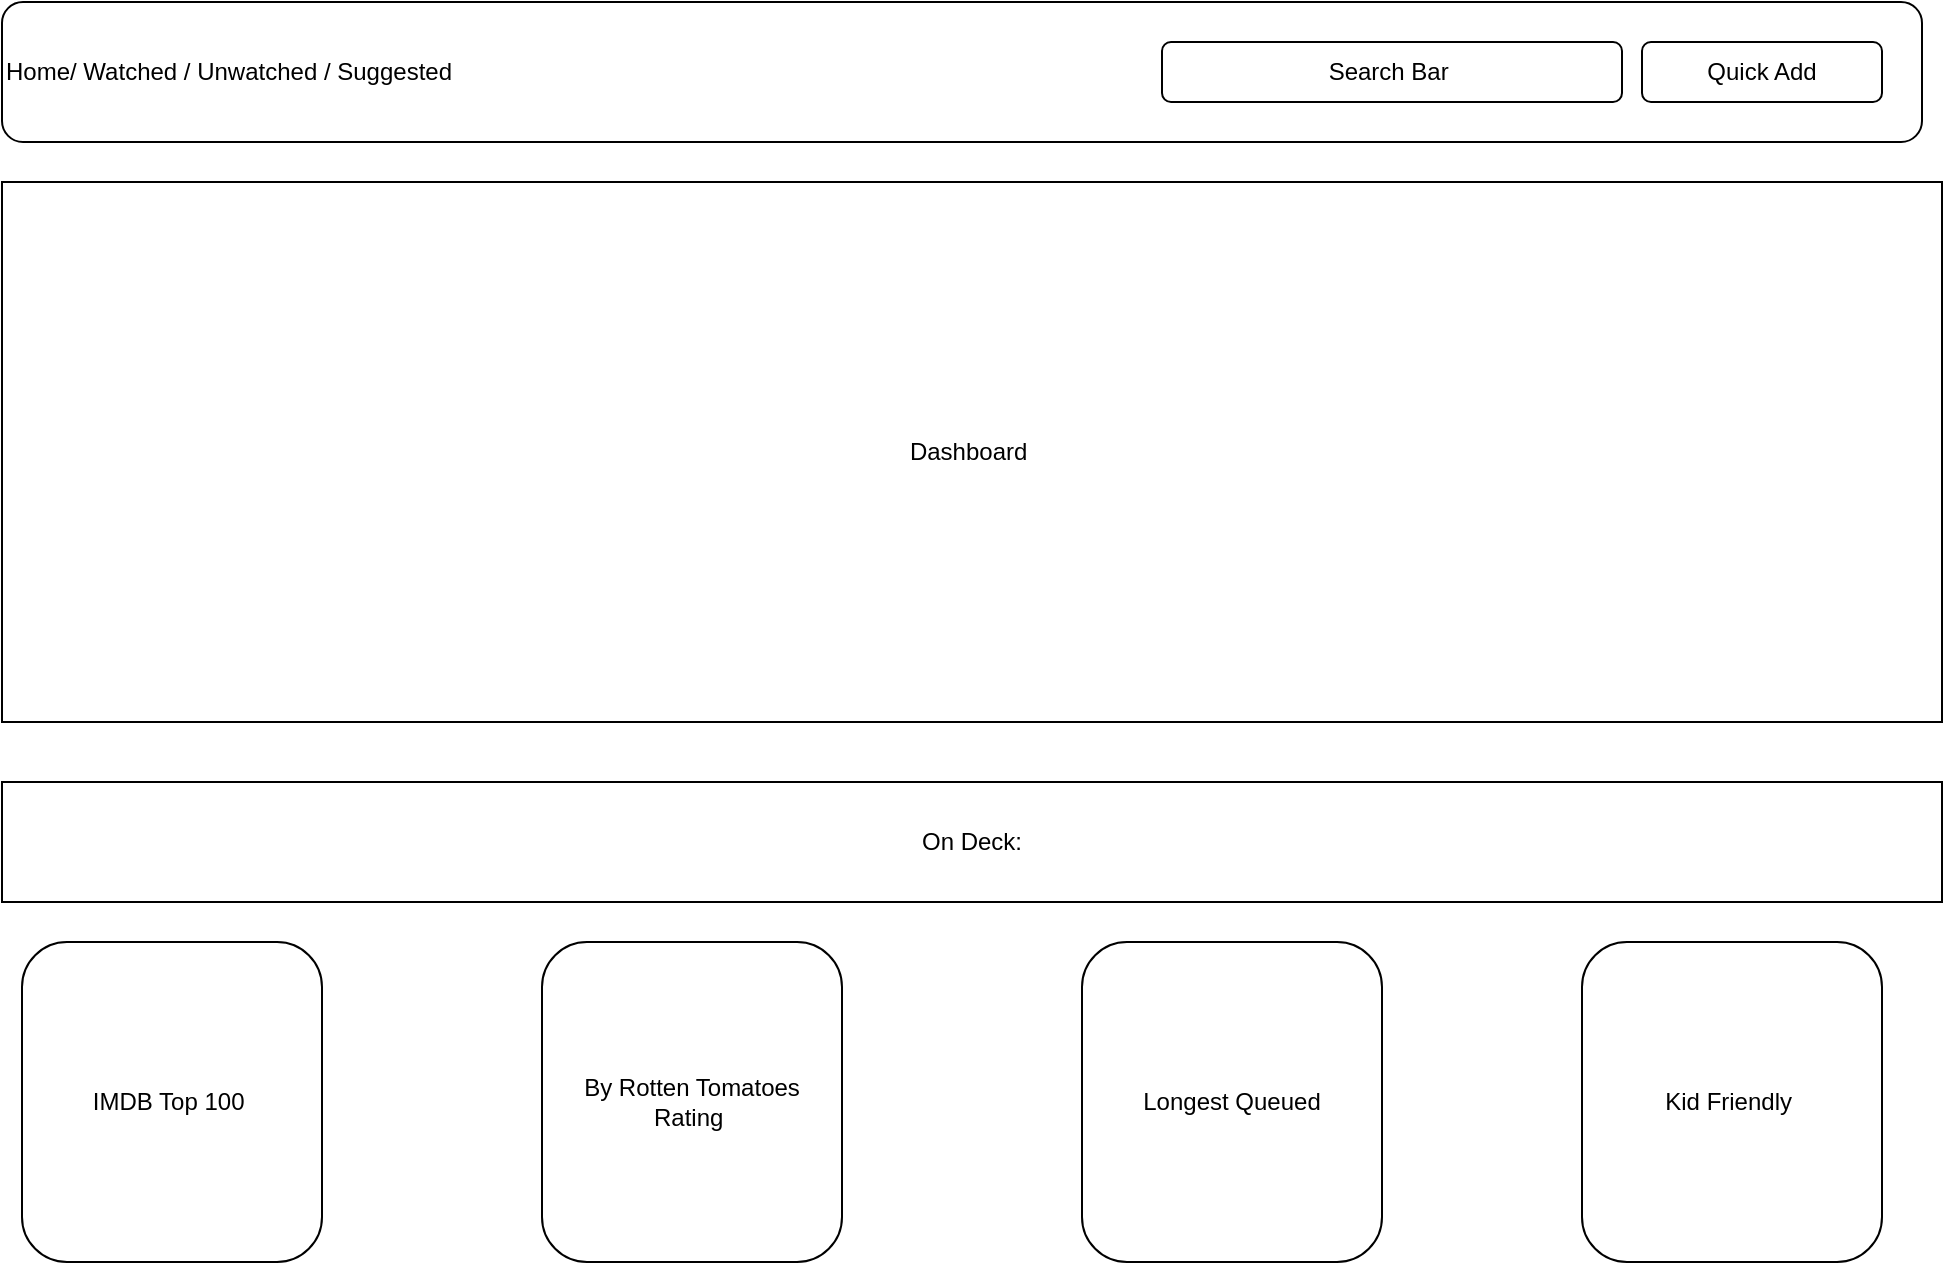 <mxfile version="13.8.0" type="github">
  <diagram name="Page-1" id="c9db0220-8083-56f3-ca83-edcdcd058819">
    <mxGraphModel dx="1303" dy="748" grid="1" gridSize="10" guides="1" tooltips="1" connect="1" arrows="1" fold="1" page="1" pageScale="1.5" pageWidth="826" pageHeight="1169" background="#ffffff" math="0" shadow="0">
      <root>
        <mxCell id="0" style=";html=1;" />
        <mxCell id="1" style=";html=1;" parent="0" />
        <mxCell id="OOubzRIT-5zcEC0w8VPz-2" value="Home/ Watched / Unwatched / Suggested" style="rounded=1;whiteSpace=wrap;html=1;align=left;" vertex="1" parent="1">
          <mxGeometry x="160" y="130" width="960" height="70" as="geometry" />
        </mxCell>
        <mxCell id="OOubzRIT-5zcEC0w8VPz-4" value="Dashboard&amp;nbsp;" style="rounded=0;whiteSpace=wrap;html=1;" vertex="1" parent="1">
          <mxGeometry x="160" y="220" width="970" height="270" as="geometry" />
        </mxCell>
        <mxCell id="OOubzRIT-5zcEC0w8VPz-6" value="By Rotten Tomatoes Rating&amp;nbsp;" style="rounded=1;whiteSpace=wrap;html=1;" vertex="1" parent="1">
          <mxGeometry x="430" y="600" width="150" height="160" as="geometry" />
        </mxCell>
        <mxCell id="OOubzRIT-5zcEC0w8VPz-7" value="Kid Friendly&amp;nbsp;" style="rounded=1;whiteSpace=wrap;html=1;" vertex="1" parent="1">
          <mxGeometry x="950" y="600" width="150" height="160" as="geometry" />
        </mxCell>
        <mxCell id="OOubzRIT-5zcEC0w8VPz-9" value="On Deck:" style="rounded=0;whiteSpace=wrap;html=1;" vertex="1" parent="1">
          <mxGeometry x="160" y="520" width="970" height="60" as="geometry" />
        </mxCell>
        <mxCell id="OOubzRIT-5zcEC0w8VPz-10" value="Longest Queued" style="rounded=1;whiteSpace=wrap;html=1;" vertex="1" parent="1">
          <mxGeometry x="700" y="600" width="150" height="160" as="geometry" />
        </mxCell>
        <mxCell id="OOubzRIT-5zcEC0w8VPz-11" value="IMDB Top 100&amp;nbsp;" style="rounded=1;whiteSpace=wrap;html=1;" vertex="1" parent="1">
          <mxGeometry x="170" y="600" width="150" height="160" as="geometry" />
        </mxCell>
        <mxCell id="OOubzRIT-5zcEC0w8VPz-12" value="Search Bar&amp;nbsp;" style="rounded=1;whiteSpace=wrap;html=1;" vertex="1" parent="1">
          <mxGeometry x="740" y="150" width="230" height="30" as="geometry" />
        </mxCell>
        <mxCell id="OOubzRIT-5zcEC0w8VPz-13" value="Quick Add" style="rounded=1;whiteSpace=wrap;html=1;" vertex="1" parent="1">
          <mxGeometry x="980" y="150" width="120" height="30" as="geometry" />
        </mxCell>
      </root>
    </mxGraphModel>
  </diagram>
</mxfile>
